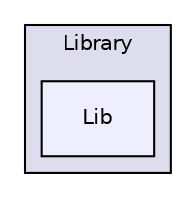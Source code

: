 digraph "Library/Lib" {
  compound=true
  node [ fontsize="10", fontname="Helvetica"];
  edge [ labelfontsize="10", labelfontname="Helvetica"];
  subgraph clusterdir_5ad7f572bbca03234e8e621e192fc099 {
    graph [ bgcolor="#ddddee", pencolor="black", label="Library" fontname="Helvetica", fontsize="10", URL="dir_5ad7f572bbca03234e8e621e192fc099.html"]
  dir_fe14bd34576b3a8158c5afb5466ea9f0 [shape=box, label="Lib", style="filled", fillcolor="#eeeeff", pencolor="black", URL="dir_fe14bd34576b3a8158c5afb5466ea9f0.html"];
  }
}
